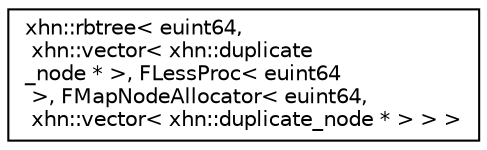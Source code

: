 digraph "Graphical Class Hierarchy"
{
  edge [fontname="Helvetica",fontsize="10",labelfontname="Helvetica",labelfontsize="10"];
  node [fontname="Helvetica",fontsize="10",shape=record];
  rankdir="LR";
  Node1 [label="xhn::rbtree\< euint64,\l xhn::vector\< xhn::duplicate\l_node * \>, FLessProc\< euint64\l \>, FMapNodeAllocator\< euint64,\l xhn::vector\< xhn::duplicate_node * \> \> \>",height=0.2,width=0.4,color="black", fillcolor="white", style="filled",URL="$classxhn_1_1rbtree.html"];
}
